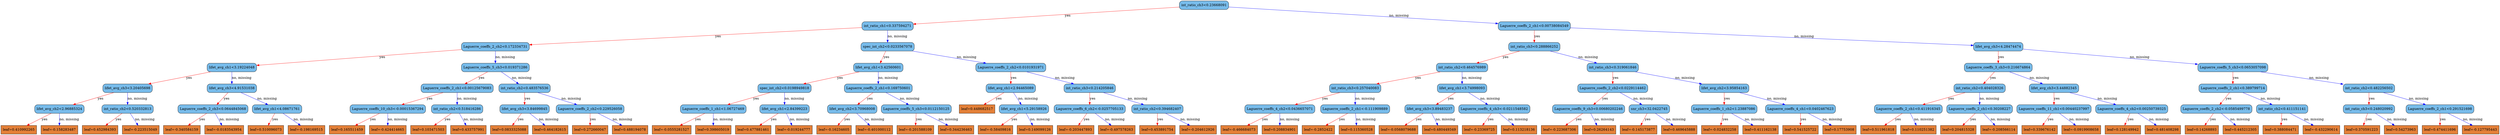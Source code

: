 digraph {
	graph [bb="0,0,8363,567",
		rankdir=TB
	];
	node [label="\N"];
	0	[fillcolor="#78bceb",
		height=0.5,
		label="int_ratio_ch3<0.23668091",
		pos="3748.9,549",
		shape=box,
		style="filled, rounded",
		width=2.2326];
	1	[fillcolor="#78bceb",
		height=0.5,
		label="int_ratio_ch1<0.337594271",
		pos="2949.9,460.5",
		shape=box,
		style="filled, rounded",
		width=2.3264];
	0 -> 1	[color="#FF0000",
		label=yes,
		lp="3430.9,504.75",
		pos="e,3033.9,470.6 3668.2,539.27 3519.7,523.19 3203.8,488.99 3045,471.8"];
	2	[fillcolor="#78bceb",
		height=0.5,
		label="Laguerre_coeffs_2_ch1<0.00738084549",
		pos="5103.9,460.5",
		shape=box,
		style="filled, rounded",
		width=3.2951];
	0 -> 2	[color="#0000FF",
		label="no, missing",
		lp="4579.8,504.75",
		pos="e,4984.9,469.09 3829.6,542.85 4055.6,528.42 4696.5,487.5 4973.6,469.82"];
	3	[fillcolor="#78bceb",
		height=0.5,
		label="Laguerre_coeffs_2_ch2<0.172334731",
		pos="1656.9,372",
		shape=box,
		style="filled, rounded",
		width=3.1076];
	1 -> 3	[color="#FF0000",
		label=yes,
		lp="2428.9,416.25",
		pos="e,1769.2,380.51 2866,453.89 2644.4,439.06 2042,398.76 1780.6,381.28"];
	4	[fillcolor="#78bceb",
		height=0.5,
		label="spec_int_ch2<0.0233567078",
		pos="2949.9,372",
		shape=box,
		style="filled, rounded",
		width=2.4097];
	1 -> 4	[color="#0000FF",
		label="no, missing",
		lp="2981.8,416.25",
		pos="e,2949.9,390.35 2949.9,442.41 2949.9,430.76 2949.9,415.05 2949.9,401.52"];
	5	[fillcolor="#78bceb",
		height=0.5,
		label="int_ratio_ch3<0.288866252",
		pos="5103.9,372",
		shape=box,
		style="filled, rounded",
		width=2.3264];
	2 -> 5	[color="#FF0000",
		label=yes,
		lp="5112.9,416.25",
		pos="e,5103.9,390.35 5103.9,442.41 5103.9,430.76 5103.9,415.05 5103.9,401.52"];
	6	[fillcolor="#78bceb",
		height=0.5,
		label="lifet_avg_ch3<4.28474474",
		pos="6751.9,372",
		shape=box,
		style="filled, rounded",
		width=2.2639];
	2 -> 6	[color="#0000FF",
		label="no, missing",
		lp="6107.8,416.25",
		pos="e,6670.3,377.28 5222.7,453.26 5535.7,436.84 6377.6,392.65 6658.9,377.88"];
	7	[fillcolor="#78bceb",
		height=0.5,
		label="lifet_avg_ch1<3.19224048",
		pos="771.88,283.5",
		shape=box,
		style="filled, rounded",
		width=2.2639];
	3 -> 7	[color="#FF0000",
		label=yes,
		lp="1302.9,327.75",
		pos="e,853.86,292.51 1544.8,360.04 1368.3,342.79 1028.7,309.61 864.87,293.59"];
	8	[fillcolor="#78bceb",
		height=0.5,
		label="Laguerre_coeffs_5_ch3<0.019371286",
		pos="1656.9,283.5",
		shape=box,
		style="filled, rounded",
		width=3.1076];
	3 -> 8	[color="#0000FF",
		label="no, missing",
		lp="1688.8,327.75",
		pos="e,1656.9,301.85 1656.9,353.91 1656.9,342.26 1656.9,326.55 1656.9,313.02"];
	9	[fillcolor="#78bceb",
		height=0.5,
		label="lifet_avg_ch1<3.42560601",
		pos="2889.9,283.5",
		shape=box,
		style="filled, rounded",
		width=2.2639];
	4 -> 9	[color="#FF0000",
		label=yes,
		lp="2934.9,327.75",
		pos="e,2901.9,301.85 2938,353.91 2929.5,341.67 2917.9,324.95 2908.2,310.99"];
	10	[fillcolor="#78bceb",
		height=0.5,
		label="Laguerre_coeffs_2_ch2<0.0101931971",
		pos="3361.9,283.5",
		shape=box,
		style="filled, rounded",
		width=3.2014];
	4 -> 10	[color="#0000FF",
		label="no, missing",
		lp="3224.8,327.75",
		pos="e,3278.8,301.95 3032.8,353.6 3100.7,339.34 3196.8,319.16 3267.6,304.29"];
	15	[fillcolor="#78bceb",
		height=0.5,
		label="lifet_avg_ch3<3.20405698",
		pos="421.88,195",
		shape=box,
		style="filled, rounded",
		width=2.2639];
	7 -> 15	[color="#FF0000",
		label=yes,
		lp="637.88,239.25",
		pos="e,492.47,213.45 701.47,265.1 644.25,250.96 563.46,230.99 503.43,216.15"];
	16	[fillcolor="#78bceb",
		height=0.5,
		label="lifet_avg_ch3<4.91531038",
		pos="771.88,195",
		shape=box,
		style="filled, rounded",
		width=2.2639];
	7 -> 16	[color="#0000FF",
		label="no, missing",
		lp="803.75,239.25",
		pos="e,771.88,213.35 771.88,265.41 771.88,253.76 771.88,238.05 771.88,224.52"];
	17	[fillcolor="#78bceb",
		height=0.5,
		label="Laguerre_coeffs_2_ch1<0.00125679083",
		pos="1528.9,195",
		shape=box,
		style="filled, rounded",
		width=3.2951];
	8 -> 17	[color="#FF0000",
		label=yes,
		lp="1613.9,239.25",
		pos="e,1554.4,213.27 1631.3,265.2 1611.9,252.12 1585.1,234.01 1563.8,219.6"];
	18	[fillcolor="#78bceb",
		height=0.5,
		label="int_ratio_ch2<0.483576536",
		pos="1754.9,195",
		shape=box,
		style="filled, rounded",
		width=2.3264];
	8 -> 18	[color="#0000FF",
		label="no, missing",
		lp="1746.8,239.25",
		pos="e,1735.2,213.35 1676.2,265.41 1690.6,252.7 1710.5,235.16 1726.7,220.89"];
	31	[fillcolor="#78bceb",
		height=0.5,
		label="lifet_avg_ch2<2.96885324",
		pos="193.88,106.5",
		shape=box,
		style="filled, rounded",
		width=2.2639];
	15 -> 31	[color="#FF0000",
		label=yes,
		lp="337.88,150.75",
		pos="e,239.67,124.87 376.01,176.6 339.76,162.85 288.98,143.58 250.25,128.89"];
	32	[fillcolor="#78bceb",
		height=0.5,
		label="int_ratio_ch2<0.520332813",
		pos="421.88,106.5",
		shape=box,
		style="filled, rounded",
		width=2.3264];
	15 -> 32	[color="#0000FF",
		label="no, missing",
		lp="453.75,150.75",
		pos="e,421.88,124.85 421.88,176.91 421.88,165.26 421.88,149.55 421.88,136.02"];
	33	[fillcolor="#78bceb",
		height=0.5,
		label="Laguerre_coeffs_2_ch3<0.0644845068",
		pos="707.88,106.5",
		shape=box,
		style="filled, rounded",
		width=3.2014];
	16 -> 33	[color="#FF0000",
		label=yes,
		lp="754.88,150.75",
		pos="e,720.71,124.85 759.23,176.91 750.17,164.67 737.8,147.95 727.47,133.99"];
	34	[fillcolor="#78bceb",
		height=0.5,
		label="lifet_avg_ch1<4.08671761",
		pos="922.88,106.5",
		shape=box,
		style="filled, rounded",
		width=2.2639];
	16 -> 34	[color="#0000FF",
		label="no, missing",
		lp="893.75,150.75",
		pos="e,892.47,124.91 802.07,176.7 825.24,163.43 857.45,144.98 882.79,130.46"];
	63	[fillcolor="#e48038",
		height=0.5,
		label="leaf=0.410992265",
		pos="57.875,18",
		shape=box,
		style=filled,
		width=1.6076];
	31 -> 63	[color="#FF0000",
		label=yes,
		lp="147.88,62.25",
		pos="e,85.023,36.267 166.68,88.203 146.02,75.062 117.38,56.846 94.67,42.403"];
	64	[fillcolor="#e48038",
		height=0.5,
		label="leaf=-0.158283487",
		pos="193.88,18",
		shape=box,
		style=filled,
		width=1.6701];
	31 -> 64	[color="#0000FF",
		label="no, missing",
		lp="225.75,62.25",
		pos="e,193.88,36.35 193.88,88.41 193.88,76.758 193.88,61.047 193.88,47.519"];
	65	[fillcolor="#e48038",
		height=0.5,
		label="leaf=0.452984393",
		pos="329.88,18",
		shape=box,
		style=filled,
		width=1.6076];
	32 -> 65	[color="#FF0000",
		label=yes,
		lp="393.88,62.25",
		pos="e,348.33,36.35 403.7,88.41 390.18,75.698 371.52,58.157 356.35,43.889"];
	66	[fillcolor="#e48038",
		height=0.5,
		label="leaf=-0.223515049",
		pos="465.88,18",
		shape=box,
		style=filled,
		width=1.6701];
	32 -> 66	[color="#0000FF",
		label="no, missing",
		lp="479.75,62.25",
		pos="e,457.05,36.35 430.57,88.41 436.68,76.405 444.97,60.091 451.99,46.295"];
	67	[fillcolor="#e48038",
		height=0.5,
		label="leaf=-0.340584159",
		pos="603.88,18",
		shape=box,
		style=filled,
		width=1.6701];
	33 -> 67	[color="#FF0000",
		label=yes,
		lp="674.88,62.25",
		pos="e,624.74,36.35 687.33,88.41 671.9,75.581 650.56,57.831 633.32,43.493"];
	68	[fillcolor="#e48038",
		height=0.5,
		label="leaf=-0.0183543954",
		pos="745.88,18",
		shape=box,
		style=filled,
		width=1.7639];
	33 -> 68	[color="#0000FF",
		label="no, missing",
		lp="762.75,62.25",
		pos="e,738.25,36.35 715.38,88.41 720.61,76.522 727.68,60.41 733.71,46.702"];
	69	[fillcolor="#e48038",
		height=0.5,
		label="leaf=0.510096073",
		pos="884.88,18",
		shape=box,
		style=filled,
		width=1.6076];
	34 -> 69	[color="#FF0000",
		label=yes,
		lp="916.88,62.25",
		pos="e,892.5,36.35 915.37,88.41 910.14,76.522 903.07,60.41 897.04,46.702"];
	70	[fillcolor="#e48038",
		height=0.5,
		label="leaf=-0.198169515",
		pos="1020.9,18",
		shape=box,
		style=filled,
		width=1.6701];
	34 -> 70	[color="#0000FF",
		label="no, missing",
		lp="1012.8,62.25",
		pos="e,1001.2,36.35 942.24,88.41 956.64,75.698 976.51,58.157 992.68,43.889"];
	35	[fillcolor="#78bceb",
		height=0.5,
		label="Laguerre_coeffs_10_ch3<-0.00015367294",
		pos="1292.9,106.5",
		shape=box,
		style="filled, rounded",
		width=3.4514];
	17 -> 35	[color="#FF0000",
		label=yes,
		lp="1441.9,150.75",
		pos="e,1340.3,124.87 1481.4,176.6 1443.8,162.82 1391.1,143.5 1351,128.79"];
	36	[fillcolor="#78bceb",
		height=0.5,
		label="int_ratio_ch2<0.518416286",
		pos="1528.9,106.5",
		shape=box,
		style="filled, rounded",
		width=2.3264];
	17 -> 36	[color="#0000FF",
		label="no, missing",
		lp="1560.8,150.75",
		pos="e,1528.9,124.85 1528.9,176.91 1528.9,165.26 1528.9,149.55 1528.9,136.02"];
	37	[fillcolor="#78bceb",
		height=0.5,
		label="lifet_avg_ch3<3.84699845",
		pos="1754.9,106.5",
		shape=box,
		style="filled, rounded",
		width=2.2639];
	18 -> 37	[color="#FF0000",
		label=yes,
		lp="1763.9,150.75",
		pos="e,1754.9,124.85 1754.9,176.91 1754.9,165.26 1754.9,149.55 1754.9,136.02"];
	38	[fillcolor="#78bceb",
		height=0.5,
		label="Laguerre_coeffs_2_ch2<0.229526058",
		pos="1970.9,106.5",
		shape=box,
		style="filled, rounded",
		width=3.1076];
	18 -> 38	[color="#0000FF",
		label="no, missing",
		lp="1914.8,150.75",
		pos="e,1927.5,124.87 1798.3,176.6 1832.5,162.9 1880.4,143.75 1917,129.08"];
	71	[fillcolor="#e48038",
		height=0.5,
		label="leaf=0.165511459",
		pos="1156.9,18",
		shape=box,
		style=filled,
		width=1.6076];
	35 -> 71	[color="#FF0000",
		label=yes,
		lp="1246.9,62.25",
		pos="e,1184,36.267 1265.7,88.203 1245,75.062 1216.4,56.846 1193.7,42.403"];
	72	[fillcolor="#e48038",
		height=0.5,
		label="leaf=-0.424414665",
		pos="1292.9,18",
		shape=box,
		style=filled,
		width=1.6701];
	35 -> 72	[color="#0000FF",
		label="no, missing",
		lp="1324.8,62.25",
		pos="e,1292.9,36.35 1292.9,88.41 1292.9,76.758 1292.9,61.047 1292.9,47.519"];
	73	[fillcolor="#e48038",
		height=0.5,
		label="leaf=0.103471503",
		pos="1428.9,18",
		shape=box,
		style=filled,
		width=1.6076];
	36 -> 73	[color="#FF0000",
		label=yes,
		lp="1496.9,62.25",
		pos="e,1448.9,36.35 1509.1,88.41 1494.3,75.581 1473.8,57.831 1457.2,43.493"];
	74	[fillcolor="#e48038",
		height=0.5,
		label="leaf=0.433757991",
		pos="1562.9,18",
		shape=box,
		style=filled,
		width=1.6076];
	36 -> 74	[color="#0000FF",
		label="no, missing",
		lp="1581.8,62.25",
		pos="e,1556.1,36.35 1535.6,88.41 1540.3,76.522 1546.6,60.41 1552,46.702"];
	75	[fillcolor="#e48038",
		height=0.5,
		label="leaf=0.0833325088",
		pos="1699.9,18",
		shape=box,
		style=filled,
		width=1.7014];
	37 -> 75	[color="#FF0000",
		label=yes,
		lp="1741.9,62.25",
		pos="e,1710.9,36.35 1744,88.41 1736.3,76.287 1725.8,59.77 1717,45.89"];
	76	[fillcolor="#e48038",
		height=0.5,
		label="leaf=0.464182615",
		pos="1836.9,18",
		shape=box,
		style=filled,
		width=1.6076];
	37 -> 76	[color="#0000FF",
		label="no, missing",
		lp="1835.8,62.25",
		pos="e,1820.4,36.35 1771.1,88.41 1782.9,75.934 1799.1,58.805 1812.5,44.685"];
	77	[fillcolor="#e48038",
		height=0.5,
		label="leaf=0.272660047",
		pos="1970.9,18",
		shape=box,
		style=filled,
		width=1.6076];
	38 -> 77	[color="#FF0000",
		label=yes,
		lp="1979.9,62.25",
		pos="e,1970.9,36.35 1970.9,88.41 1970.9,76.758 1970.9,61.047 1970.9,47.519"];
	78	[fillcolor="#e48038",
		height=0.5,
		label="leaf=0.488194078",
		pos="2104.9,18",
		shape=box,
		style=filled,
		width=1.6076];
	38 -> 78	[color="#0000FF",
		label="no, missing",
		lp="2082.8,62.25",
		pos="e,2078.1,36.267 1997.7,88.203 2018,75.062 2046.2,56.846 2068.6,42.403"];
	19	[fillcolor="#78bceb",
		height=0.5,
		label="spec_int_ch2<0.0198949818",
		pos="2621.9,195",
		shape=box,
		style="filled, rounded",
		width=2.4097];
	9 -> 19	[color="#FF0000",
		label=yes,
		lp="2789.9,239.25",
		pos="e,2675.7,213.37 2836,265.1 2792.8,251.17 2732.1,231.59 2686.4,216.82"];
	20	[fillcolor="#78bceb",
		height=0.5,
		label="Laguerre_coeffs_2_ch1<0.169750601",
		pos="2889.9,195",
		shape=box,
		style="filled, rounded",
		width=3.1076];
	9 -> 20	[color="#0000FF",
		label="no, missing",
		lp="2921.8,239.25",
		pos="e,2889.9,213.35 2889.9,265.41 2889.9,253.76 2889.9,238.05 2889.9,224.52"];
	21	[fillcolor="#78bceb",
		height=0.5,
		label="lifet_avg_ch1<2.94465089",
		pos="3361.9,195",
		shape=box,
		style="filled, rounded",
		width=2.2639];
	10 -> 21	[color="#FF0000",
		label=yes,
		lp="3370.9,239.25",
		pos="e,3361.9,213.35 3361.9,265.41 3361.9,253.76 3361.9,238.05 3361.9,224.52"];
	22	[fillcolor="#78bceb",
		height=0.5,
		label="int_ratio_ch3<0.214205846",
		pos="3650.9,195",
		shape=box,
		style="filled, rounded",
		width=2.3264];
	10 -> 22	[color="#0000FF",
		label="no, missing",
		lp="3564.8,239.25",
		pos="e,3592.8,213.37 3420,265.1 3466.7,251.11 3532.5,231.42 3581.9,216.64"];
	39	[fillcolor="#78bceb",
		height=0.5,
		label="Laguerre_coeffs_1_ch1<1.06727469",
		pos="2382.9,106.5",
		shape=box,
		style="filled, rounded",
		width=3.0139];
	19 -> 39	[color="#FF0000",
		label=yes,
		lp="2532.9,150.75",
		pos="e,2430.9,124.87 2573.8,176.6 2535.6,162.79 2482.1,143.42 2441.4,128.7"];
	40	[fillcolor="#78bceb",
		height=0.5,
		label="lifet_avg_ch1<2.84399223",
		pos="2621.9,106.5",
		shape=box,
		style="filled, rounded",
		width=2.2639];
	19 -> 40	[color="#0000FF",
		label="no, missing",
		lp="2653.8,150.75",
		pos="e,2621.9,124.85 2621.9,176.91 2621.9,165.26 2621.9,149.55 2621.9,136.02"];
	41	[fillcolor="#78bceb",
		height=0.5,
		label="lifet_avg_ch2<3.70968008",
		pos="2849.9,106.5",
		shape=box,
		style="filled, rounded",
		width=2.2639];
	20 -> 41	[color="#FF0000",
		label=yes,
		lp="2882.9,150.75",
		pos="e,2857.9,124.85 2882,176.91 2876.5,165.02 2869,148.91 2862.7,135.2"];
	42	[fillcolor="#78bceb",
		height=0.5,
		label="Laguerre_coeffs_5_ch3<0.0112150125",
		pos="3064.9,106.5",
		shape=box,
		style="filled, rounded",
		width=3.2014];
	20 -> 42	[color="#0000FF",
		label="no, missing",
		lp="3025.8,150.75",
		pos="e,3029.6,124.91 2924.9,176.7 2952.1,163.25 2990,144.49 3019.6,129.89"];
	79	[fillcolor="#e48038",
		height=0.5,
		label="leaf=-0.0555281527",
		pos="2243.9,18",
		shape=box,
		style=filled,
		width=1.7639];
	39 -> 79	[color="#FF0000",
		label=yes,
		lp="2334.9,62.25",
		pos="e,2271.6,36.267 2355.1,88.203 2333.9,75.003 2304.4,56.683 2281.2,42.209"];
	80	[fillcolor="#e48038",
		height=0.5,
		label="leaf=0.398605019",
		pos="2382.9,18",
		shape=box,
		style=filled,
		width=1.6076];
	39 -> 80	[color="#0000FF",
		label="no, missing",
		lp="2414.8,62.25",
		pos="e,2382.9,36.35 2382.9,88.41 2382.9,76.758 2382.9,61.047 2382.9,47.519"];
	81	[fillcolor="#e48038",
		height=0.5,
		label="leaf=0.477881461",
		pos="2516.9,18",
		shape=box,
		style=filled,
		width=1.6076];
	40 -> 81	[color="#FF0000",
		label=yes,
		lp="2587.9,62.25",
		pos="e,2537.8,36.267 2600.9,88.203 2585.3,75.356 2563.8,57.661 2546.5,43.38"];
	82	[fillcolor="#e48038",
		height=0.5,
		label="leaf=-0.019244777",
		pos="2652.9,18",
		shape=box,
		style=filled,
		width=1.6701];
	40 -> 82	[color="#0000FF",
		label="no, missing",
		lp="2672.8,62.25",
		pos="e,2646.7,36.35 2628,88.41 2632.2,76.64 2637.9,60.729 2642.8,47.11"];
	83	[fillcolor="#e48038",
		height=0.5,
		label="leaf=-0.16234605",
		pos="2787.9,18",
		shape=box,
		style=filled,
		width=1.5764];
	41 -> 83	[color="#FF0000",
		label=yes,
		lp="2833.9,62.25",
		pos="e,2800.3,36.35 2837.6,88.41 2828.9,76.169 2816.9,59.449 2806.9,45.487"];
	84	[fillcolor="#e48038",
		height=0.5,
		label="leaf=-0.401000112",
		pos="2922.9,18",
		shape=box,
		style=filled,
		width=1.6701];
	41 -> 84	[color="#0000FF",
		label="no, missing",
		lp="2925.8,62.25",
		pos="e,2908.2,36.35 2864.3,88.41 2874.7,76.051 2889,59.127 2900.9,45.085"];
	85	[fillcolor="#e48038",
		height=0.5,
		label="leaf=-0.201588109",
		pos="3060.9,18",
		shape=box,
		style=filled,
		width=1.6701];
	42 -> 85	[color="#FF0000",
		label=yes,
		lp="3072.9,62.25",
		pos="e,3061.7,36.35 3064.1,88.41 3063.5,76.758 3062.8,61.047 3062.2,47.519"];
	86	[fillcolor="#e48038",
		height=0.5,
		label="leaf=0.344236463",
		pos="3196.9,18",
		shape=box,
		style=filled,
		width=1.6076];
	42 -> 86	[color="#0000FF",
		label="no, missing",
		lp="3174.8,62.25",
		pos="e,3170.5,36.267 3091.3,88.203 3111.3,75.062 3139.1,56.846 3161.2,42.403"];
	43	[fillcolor="#e48038",
		height=0.5,
		label="leaf=0.448682517",
		pos="3269.9,106.5",
		shape=box,
		style=filled,
		width=1.6076];
	21 -> 43	[color="#FF0000",
		label=yes,
		lp="3333.9,150.75",
		pos="e,3288.3,124.85 3343.7,176.91 3330.2,164.2 3311.5,146.66 3296.3,132.39"];
	44	[fillcolor="#78bceb",
		height=0.5,
		label="lifet_avg_ch1<5.29158926",
		pos="3426.9,106.5",
		shape=box,
		style="filled, rounded",
		width=2.2639];
	21 -> 44	[color="#0000FF",
		label="no, missing",
		lp="3432.8,150.75",
		pos="e,3413.8,124.85 3374.7,176.91 3383.9,164.67 3396.5,147.95 3407,133.99"];
	45	[fillcolor="#78bceb",
		height=0.5,
		label="Laguerre_coeffs_6_ch2<-0.0257705133",
		pos="3650.9,106.5",
		shape=box,
		style="filled, rounded",
		width=3.2639];
	22 -> 45	[color="#FF0000",
		label=yes,
		lp="3659.9,150.75",
		pos="e,3650.9,124.85 3650.9,176.91 3650.9,165.26 3650.9,149.55 3650.9,136.02"];
	46	[fillcolor="#78bceb",
		height=0.5,
		label="int_ratio_ch2<0.394682407",
		pos="3872.9,106.5",
		shape=box,
		style="filled, rounded",
		width=2.3264];
	22 -> 46	[color="#0000FF",
		label="no, missing",
		lp="3813.8,150.75",
		pos="e,3828.3,124.87 3695.5,176.6 3730.8,162.85 3780.3,143.58 3818,128.89"];
	87	[fillcolor="#e48038",
		height=0.5,
		label="leaf=-0.58409816",
		pos="3329.9,18",
		shape=box,
		style=filled,
		width=1.5764];
	44 -> 87	[color="#FF0000",
		label=yes,
		lp="3396.9,62.25",
		pos="e,3349.3,36.35 3407.7,88.41 3393.5,75.698 3373.8,58.157 3357.8,43.889"];
	88	[fillcolor="#e48038",
		height=0.5,
		label="leaf=0.149099126",
		pos="3462.9,18",
		shape=box,
		style=filled,
		width=1.6076];
	44 -> 88	[color="#0000FF",
		label="no, missing",
		lp="3480.8,62.25",
		pos="e,3455.7,36.35 3434,88.41 3438.9,76.522 3445.6,60.41 3451.3,46.702"];
	89	[fillcolor="#e48038",
		height=0.5,
		label="leaf=-0.203447893",
		pos="3598.9,18",
		shape=box,
		style=filled,
		width=1.6701];
	45 -> 89	[color="#FF0000",
		label=yes,
		lp="3638.9,62.25",
		pos="e,3609.3,36.35 3640.6,88.41 3633.3,76.287 3623.4,59.77 3615,45.89"];
	90	[fillcolor="#e48038",
		height=0.5,
		label="leaf=-0.497578263",
		pos="3736.9,18",
		shape=box,
		style=filled,
		width=1.6701];
	45 -> 90	[color="#0000FF",
		label="no, missing",
		lp="3733.8,62.25",
		pos="e,3719.6,36.35 3667.9,88.41 3680.4,75.816 3697.6,58.481 3711.7,44.286"];
	91	[fillcolor="#e48038",
		height=0.5,
		label="leaf=0.453891754",
		pos="3872.9,18",
		shape=box,
		style=filled,
		width=1.6076];
	46 -> 91	[color="#FF0000",
		label=yes,
		lp="3881.9,62.25",
		pos="e,3872.9,36.35 3872.9,88.41 3872.9,76.758 3872.9,61.047 3872.9,47.519"];
	92	[fillcolor="#e48038",
		height=0.5,
		label="leaf=-0.204612926",
		pos="4008.9,18",
		shape=box,
		style=filled,
		width=1.6701];
	46 -> 92	[color="#0000FF",
		label="no, missing",
		lp="3985.8,62.25",
		pos="e,3981.7,36.267 3900.1,88.203 3920.7,75.062 3949.4,56.846 3972.1,42.403"];
	11	[fillcolor="#78bceb",
		height=0.5,
		label="int_ratio_ch2<0.464576989",
		pos="4893.9,283.5",
		shape=box,
		style="filled, rounded",
		width=2.3264];
	5 -> 11	[color="#FF0000",
		label=yes,
		lp="5026.9,327.75",
		pos="e,4936.1,301.87 5061.6,353.6 5028.4,339.9 4981.9,320.75 4946.3,306.08"];
	12	[fillcolor="#78bceb",
		height=0.5,
		label="int_ratio_ch3<0.319061846",
		pos="5420.9,283.5",
		shape=box,
		style="filled, rounded",
		width=2.3264];
	5 -> 12	[color="#0000FF",
		label="no, missing",
		lp="5322.8,327.75",
		pos="e,5356.9,301.95 5167.6,353.6 5219.1,339.55 5291.7,319.74 5346,304.93"];
	13	[fillcolor="#78bceb",
		height=0.5,
		label="Laguerre_coeffs_3_ch3<0.216674864",
		pos="6751.9,283.5",
		shape=box,
		style="filled, rounded",
		width=3.1076];
	6 -> 13	[color="#FF0000",
		label=yes,
		lp="6760.9,327.75",
		pos="e,6751.9,301.85 6751.9,353.91 6751.9,342.26 6751.9,326.55 6751.9,313.02"];
	14	[fillcolor="#78bceb",
		height=0.5,
		label="Laguerre_coeffs_5_ch3<0.0653057098",
		pos="7529.9,283.5",
		shape=box,
		style="filled, rounded",
		width=3.2014];
	6 -> 14	[color="#0000FF",
		label="no, missing",
		lp="7242.8,327.75",
		pos="e,7414.4,297.34 6833.7,361.91 6969.4,346.82 7242.1,316.49 7403,298.61"];
	23	[fillcolor="#78bceb",
		height=0.5,
		label="int_ratio_ch3<0.257040083",
		pos="4535.9,195",
		shape=box,
		style="filled, rounded",
		width=2.3264];
	11 -> 23	[color="#FF0000",
		label=yes,
		lp="4756.9,239.25",
		pos="e,4608.1,213.45 4821.9,265.1 4763.2,250.93 4680.3,230.91 4618.9,216.06"];
	24	[fillcolor="#78bceb",
		height=0.5,
		label="lifet_avg_ch1<3.74998093",
		pos="4893.9,195",
		shape=box,
		style="filled, rounded",
		width=2.2639];
	11 -> 24	[color="#0000FF",
		label="no, missing",
		lp="4925.8,239.25",
		pos="e,4893.9,213.35 4893.9,265.41 4893.9,253.76 4893.9,238.05 4893.9,224.52"];
	25	[fillcolor="#78bceb",
		height=0.5,
		label="Laguerre_coeffs_2_ch2<0.0229114462",
		pos="5420.9,195",
		shape=box,
		style="filled, rounded",
		width=3.2014];
	12 -> 25	[color="#FF0000",
		label=yes,
		lp="5429.9,239.25",
		pos="e,5420.9,213.35 5420.9,265.41 5420.9,253.76 5420.9,238.05 5420.9,224.52"];
	26	[fillcolor="#78bceb",
		height=0.5,
		label="lifet_avg_ch2<3.95854163",
		pos="5772.9,195",
		shape=box,
		style="filled, rounded",
		width=2.2639];
	12 -> 26	[color="#0000FF",
		label="no, missing",
		lp="5660.8,239.25",
		pos="e,5701.9,213.45 5491.7,265.1 5549.2,250.96 5630.5,230.99 5690.9,216.15"];
	47	[fillcolor="#78bceb",
		height=0.5,
		label="Laguerre_coeffs_4_ch2<0.0436657071",
		pos="4282.9,106.5",
		shape=box,
		style="filled, rounded",
		width=3.2014];
	23 -> 47	[color="#FF0000",
		label=yes,
		lp="4441.9,150.75",
		pos="e,4333.7,124.87 4485,176.6 4444.4,162.73 4387.4,143.25 4344.3,128.51"];
	48	[fillcolor="#78bceb",
		height=0.5,
		label="Laguerre_coeffs_2_ch1<-0.111909889",
		pos="4535.9,106.5",
		shape=box,
		style="filled, rounded",
		width=3.1701];
	23 -> 48	[color="#0000FF",
		label="no, missing",
		lp="4567.8,150.75",
		pos="e,4535.9,124.85 4535.9,176.91 4535.9,165.26 4535.9,149.55 4535.9,136.02"];
	49	[fillcolor="#78bceb",
		height=0.5,
		label="lifet_avg_ch3<3.89483237",
		pos="4784.9,106.5",
		shape=box,
		style="filled, rounded",
		width=2.2639];
	24 -> 49	[color="#FF0000",
		label=yes,
		lp="4858.9,150.75",
		pos="e,4806.6,124.77 4872.1,176.7 4855.9,163.86 4833.6,146.16 4815.6,131.88"];
	50	[fillcolor="#78bceb",
		height=0.5,
		label="Laguerre_coeffs_4_ch3<-0.0211548582",
		pos="5001.9,106.5",
		shape=box,
		style="filled, rounded",
		width=3.2639];
	24 -> 50	[color="#0000FF",
		label="no, missing",
		lp="4989.8,150.75",
		pos="e,4980.3,124.77 4915.5,176.7 4931.5,163.86 4953.6,146.16 4971.4,131.88"];
	93	[fillcolor="#e48038",
		height=0.5,
		label="leaf=-0.466684073",
		pos="4146.9,18",
		shape=box,
		style=filled,
		width=1.6701];
	47 -> 93	[color="#FF0000",
		label=yes,
		lp="4236.9,62.25",
		pos="e,4174,36.267 4255.7,88.203 4235,75.062 4206.4,56.846 4183.7,42.403"];
	94	[fillcolor="#e48038",
		height=0.5,
		label="leaf=0.208834901",
		pos="4282.9,18",
		shape=box,
		style=filled,
		width=1.6076];
	47 -> 94	[color="#0000FF",
		label="no, missing",
		lp="4314.8,62.25",
		pos="e,4282.9,36.35 4282.9,88.41 4282.9,76.758 4282.9,61.047 4282.9,47.519"];
	95	[fillcolor="#e48038",
		height=0.5,
		label="leaf=-0.2852422",
		pos="4411.9,18",
		shape=box,
		style=filled,
		width=1.4826];
	48 -> 95	[color="#FF0000",
		label=yes,
		lp="4494.9,62.25",
		pos="e,4436.6,36.267 4511.1,88.203 4492.4,75.179 4466.6,57.173 4446,42.792"];
	96	[fillcolor="#e48038",
		height=0.5,
		label="leaf=0.115360528",
		pos="4540.9,18",
		shape=box,
		style=filled,
		width=1.6076];
	48 -> 96	[color="#0000FF",
		label="no, missing",
		lp="4570.8,62.25",
		pos="e,4539.9,36.35 4536.9,88.41 4537.5,76.758 4538.4,61.047 4539.2,47.519"];
	97	[fillcolor="#e48038",
		height=0.5,
		label="leaf=-0.0568079688",
		pos="4679.9,18",
		shape=box,
		style=filled,
		width=1.7639];
	49 -> 97	[color="#FF0000",
		label=yes,
		lp="4750.9,62.25",
		pos="e,4700.8,36.267 4763.9,88.203 4748.3,75.356 4726.8,57.661 4709.5,43.38"];
	98	[fillcolor="#e48038",
		height=0.5,
		label="leaf=0.480449349",
		pos="4818.9,18",
		shape=box,
		style=filled,
		width=1.6076];
	49 -> 98	[color="#0000FF",
		label="no, missing",
		lp="4837.8,62.25",
		pos="e,4812.1,36.35 4791.6,88.41 4796.3,76.522 4802.6,60.41 4808,46.702"];
	99	[fillcolor="#e48038",
		height=0.5,
		label="leaf=-0.23369725",
		pos="4951.9,18",
		shape=box,
		style=filled,
		width=1.5764];
	50 -> 99	[color="#FF0000",
		label=yes,
		lp="4990.9,62.25",
		pos="e,4961.9,36.35 4992,88.41 4985.1,76.405 4975.6,60.091 4967.7,46.295"];
	100	[fillcolor="#e48038",
		height=0.5,
		label="leaf=0.113218136",
		pos="5084.9,18",
		shape=box,
		style=filled,
		width=1.6076];
	50 -> 100	[color="#0000FF",
		label="no, missing",
		lp="5082.8,62.25",
		pos="e,5068.2,36.35 5018.3,88.41 5030.4,75.816 5047,58.481 5060.6,44.286"];
	51	[fillcolor="#78bceb",
		height=0.5,
		label="Laguerre_coeffs_9_ch3<0.00680202246",
		pos="5319.9,106.5",
		shape=box,
		style="filled, rounded",
		width=3.2951];
	25 -> 51	[color="#FF0000",
		label=yes,
		lp="5388.9,150.75",
		pos="e,5340.1,124.85 5400.9,176.91 5385.9,164.08 5365.2,146.33 5348.5,131.99"];
	52	[fillcolor="#78bceb",
		height=0.5,
		label="snr_ch3<32.0422745",
		pos="5521.9,106.5",
		shape=box,
		style="filled, rounded",
		width=1.8264];
	25 -> 52	[color="#0000FF",
		label="no, missing",
		lp="5512.8,150.75",
		pos="e,5501.6,124.85 5440.8,176.91 5455.8,164.08 5476.5,146.33 5493.3,131.99"];
	53	[fillcolor="#78bceb",
		height=0.5,
		label="Laguerre_coeffs_1_ch2<1.23887086",
		pos="5772.9,106.5",
		shape=box,
		style="filled, rounded",
		width=3.0139];
	26 -> 53	[color="#FF0000",
		label=yes,
		lp="5781.9,150.75",
		pos="e,5772.9,124.85 5772.9,176.91 5772.9,165.26 5772.9,149.55 5772.9,136.02"];
	54	[fillcolor="#78bceb",
		height=0.5,
		label="Laguerre_coeffs_4_ch1<0.0402467623",
		pos="6028.9,106.5",
		shape=box,
		style="filled, rounded",
		width=3.2014];
	26 -> 54	[color="#0000FF",
		label="no, missing",
		lp="5955.8,150.75",
		pos="e,5977.5,124.87 5824.4,176.6 5865.4,162.73 5923.1,143.25 5966.7,128.51"];
	101	[fillcolor="#e48038",
		height=0.5,
		label="leaf=-0.223687306",
		pos="5220.9,18",
		shape=box,
		style=filled,
		width=1.6701];
	51 -> 101	[color="#FF0000",
		label=yes,
		lp="5288.9,62.25",
		pos="e,5240.7,36.35 5300.3,88.41 5285.8,75.698 5265.7,58.157 5249.4,43.889"];
	102	[fillcolor="#e48038",
		height=0.5,
		label="leaf=0.26264143",
		pos="5353.9,18",
		shape=box,
		style=filled,
		width=1.5139];
	51 -> 102	[color="#0000FF",
		label="no, missing",
		lp="5372.8,62.25",
		pos="e,5347.1,36.35 5326.6,88.41 5331.3,76.522 5337.6,60.41 5343,46.702"];
	103	[fillcolor="#e48038",
		height=0.5,
		label="leaf=-0.145173877",
		pos="5486.9,18",
		shape=box,
		style=filled,
		width=1.6701];
	52 -> 103	[color="#FF0000",
		label=yes,
		lp="5516.9,62.25",
		pos="e,5493.9,36.35 5515,88.41 5510.1,76.522 5503.6,60.41 5498.1,46.702"];
	104	[fillcolor="#e48038",
		height=0.5,
		label="leaf=0.469645888",
		pos="5622.9,18",
		shape=box,
		style=filled,
		width=1.6076];
	52 -> 104	[color="#0000FF",
		label="no, missing",
		lp="5613.8,62.25",
		pos="e,5602.6,36.35 5541.8,88.41 5556.8,75.581 5577.5,57.831 5594.3,43.493"];
	105	[fillcolor="#e48038",
		height=0.5,
		label="leaf=-0.024832258",
		pos="5758.9,18",
		shape=box,
		style=filled,
		width=1.6701];
	53 -> 105	[color="#FF0000",
		label=yes,
		lp="5776.9,62.25",
		pos="e,5761.7,36.35 5770.1,88.41 5768.2,76.758 5765.7,61.047 5763.5,47.519"];
	106	[fillcolor="#e48038",
		height=0.5,
		label="leaf=0.411162138",
		pos="5894.9,18",
		shape=box,
		style=filled,
		width=1.6076];
	53 -> 106	[color="#0000FF",
		label="no, missing",
		lp="5876.8,62.25",
		pos="e,5870.5,36.267 5797.3,88.203 5815.6,75.179 5841,57.173 5861.3,42.792"];
	107	[fillcolor="#e48038",
		height=0.5,
		label="leaf=0.541525722",
		pos="6028.9,18",
		shape=box,
		style=filled,
		width=1.6076];
	54 -> 107	[color="#FF0000",
		label=yes,
		lp="6037.9,62.25",
		pos="e,6028.9,36.35 6028.9,88.41 6028.9,76.758 6028.9,61.047 6028.9,47.519"];
	108	[fillcolor="#e48038",
		height=0.5,
		label="leaf=0.17753908",
		pos="6158.9,18",
		shape=box,
		style=filled,
		width=1.5139];
	54 -> 108	[color="#0000FF",
		label="no, missing",
		lp="6137.8,62.25",
		pos="e,6132.9,36.267 6054.9,88.203 6074.5,75.12 6101.8,57.01 6123.4,42.597"];
	27	[fillcolor="#78bceb",
		height=0.5,
		label="int_ratio_ch2<0.404028326",
		pos="6643.9,195",
		shape=box,
		style="filled, rounded",
		width=2.3264];
	13 -> 27	[color="#FF0000",
		label=yes,
		lp="6716.9,239.25",
		pos="e,6665.4,213.27 6730.3,265.2 6714.2,252.36 6692.1,234.66 6674.3,220.38"];
	28	[fillcolor="#78bceb",
		height=0.5,
		label="lifet_avg_ch3<3.44882345",
		pos="6892.9,195",
		shape=box,
		style="filled, rounded",
		width=2.2639];
	13 -> 28	[color="#0000FF",
		label="no, missing",
		lp="6867.8,239.25",
		pos="e,6864.7,213.27 6780.1,265.2 6801.6,252 6831.4,233.68 6855,219.21"];
	29	[fillcolor="#78bceb",
		height=0.5,
		label="Laguerre_coeffs_2_ch1<0.389799714",
		pos="7529.9,195",
		shape=box,
		style="filled, rounded",
		width=3.1076];
	14 -> 29	[color="#FF0000",
		label=yes,
		lp="7538.9,239.25",
		pos="e,7529.9,213.35 7529.9,265.41 7529.9,253.76 7529.9,238.05 7529.9,224.52"];
	30	[fillcolor="#78bceb",
		height=0.5,
		label="int_ratio_ch2<0.482256502",
		pos="7929.9,195",
		shape=box,
		style="filled, rounded",
		width=2.3264];
	14 -> 30	[color="#0000FF",
		label="no, missing",
		lp="7797.8,239.25",
		pos="e,7849.2,213.45 7610.3,265.1 7676.1,250.87 7769.2,230.74 7838,215.88"];
	55	[fillcolor="#78bceb",
		height=0.5,
		label="Laguerre_coeffs_2_ch1<0.411916345",
		pos="6405.9,106.5",
		shape=box,
		style="filled, rounded",
		width=3.1076];
	27 -> 55	[color="#FF0000",
		label=yes,
		lp="6555.9,150.75",
		pos="e,6453.7,124.87 6596,176.6 6558.1,162.82 6504.9,143.5 6464.5,128.79"];
	56	[fillcolor="#78bceb",
		height=0.5,
		label="Laguerre_coeffs_2_ch1<0.30208227",
		pos="6643.9,106.5",
		shape=box,
		style="filled, rounded",
		width=3.0139];
	27 -> 56	[color="#0000FF",
		label="no, missing",
		lp="6675.8,150.75",
		pos="e,6643.9,124.85 6643.9,176.91 6643.9,165.26 6643.9,149.55 6643.9,136.02"];
	57	[fillcolor="#78bceb",
		height=0.5,
		label="Laguerre_coeffs_11_ch1<0.00440237997",
		pos="6892.9,106.5",
		shape=box,
		style="filled, rounded",
		width=3.3889];
	28 -> 57	[color="#FF0000",
		label=yes,
		lp="6901.9,150.75",
		pos="e,6892.9,124.85 6892.9,176.91 6892.9,165.26 6892.9,149.55 6892.9,136.02"];
	58	[fillcolor="#78bceb",
		height=0.5,
		label="Laguerre_coeffs_4_ch2<0.00250739325",
		pos="7151.9,106.5",
		shape=box,
		style="filled, rounded",
		width=3.2951];
	28 -> 58	[color="#0000FF",
		label="no, missing",
		lp="7077.8,150.75",
		pos="e,7099.9,124.87 6945,176.6 6986.5,162.73 7044.8,143.25 7089,128.51"];
	109	[fillcolor="#e48038",
		height=0.5,
		label="leaf=0.511961818",
		pos="6288.9,18",
		shape=box,
		style=filled,
		width=1.6076];
	55 -> 109	[color="#FF0000",
		label=yes,
		lp="6366.9,62.25",
		pos="e,6312.2,36.267 6382.5,88.203 6364.9,75.238 6340.7,57.336 6321.3,42.988"];
	110	[fillcolor="#e48038",
		height=0.5,
		label="leaf=0.110251382",
		pos="6422.9,18",
		shape=box,
		style=filled,
		width=1.6076];
	55 -> 110	[color="#0000FF",
		label="no, missing",
		lp="6448.8,62.25",
		pos="e,6419.5,36.35 6409.2,88.41 6411.5,76.758 6414.6,61.047 6417.3,47.519"];
	111	[fillcolor="#e48038",
		height=0.5,
		label="leaf=0.204815328",
		pos="6556.9,18",
		shape=box,
		style=filled,
		width=1.6076];
	56 -> 111	[color="#FF0000",
		label=yes,
		lp="6617.9,62.25",
		pos="e,6574.3,36.35 6626.7,88.41 6614,75.816 6596.6,58.481 6582.3,44.286"];
	112	[fillcolor="#e48038",
		height=0.5,
		label="leaf=-0.208566114",
		pos="6692.9,18",
		shape=box,
		style=filled,
		width=1.6701];
	56 -> 112	[color="#0000FF",
		label="no, missing",
		lp="6704.8,62.25",
		pos="e,6683,36.35 6653.6,88.41 6660.4,76.405 6669.6,60.091 6677.4,46.295"];
	113	[fillcolor="#e48038",
		height=0.5,
		label="leaf=0.339676142",
		pos="6828.9,18",
		shape=box,
		style=filled,
		width=1.6076];
	57 -> 113	[color="#FF0000",
		label=yes,
		lp="6875.9,62.25",
		pos="e,6841.7,36.35 6880.2,88.41 6871.2,76.169 6858.8,59.449 6848.5,45.487"];
	114	[fillcolor="#e48038",
		height=0.5,
		label="leaf=-0.0919908658",
		pos="6967.9,18",
		shape=box,
		style=filled,
		width=1.7639];
	57 -> 114	[color="#0000FF",
		label="no, missing",
		lp="6969.8,62.25",
		pos="e,6952.8,36.35 6907.7,88.41 6918.5,75.934 6933.4,58.805 6945.6,44.685"];
	115	[fillcolor="#e48038",
		height=0.5,
		label="leaf=0.128149942",
		pos="7106.9,18",
		shape=box,
		style=filled,
		width=1.6076];
	58 -> 115	[color="#FF0000",
		label=yes,
		lp="7142.9,62.25",
		pos="e,7115.9,36.35 7143,88.41 7136.7,76.405 7128.3,60.091 7121.1,46.295"];
	116	[fillcolor="#e48038",
		height=0.5,
		label="leaf=0.481408298",
		pos="7240.9,18",
		shape=box,
		style=filled,
		width=1.6076];
	58 -> 116	[color="#0000FF",
		label="no, missing",
		lp="7236.8,62.25",
		pos="e,7223,36.35 7169.5,88.41 7182.4,75.816 7200.3,58.481 7214.9,44.286"];
	59	[fillcolor="#78bceb",
		height=0.5,
		label="Laguerre_coeffs_2_ch2<-0.0585499778",
		pos="7432.9,106.5",
		shape=box,
		style="filled, rounded",
		width=3.2639];
	29 -> 59	[color="#FF0000",
		label=yes,
		lp="7499.9,150.75",
		pos="e,7452.3,124.85 7510.7,176.91 7496.5,164.2 7476.8,146.66 7460.8,132.39"];
	60	[fillcolor="#78bceb",
		height=0.5,
		label="int_ratio_ch2<0.411151141",
		pos="7651.9,106.5",
		shape=box,
		style="filled, rounded",
		width=2.3264];
	29 -> 60	[color="#0000FF",
		label="no, missing",
		lp="7633.8,150.75",
		pos="e,7627.5,124.77 7554.3,176.7 7572.6,163.68 7598,145.67 7618.3,131.29"];
	61	[fillcolor="#78bceb",
		height=0.5,
		label="int_ratio_ch3<0.248020992",
		pos="7929.9,106.5",
		shape=box,
		style="filled, rounded",
		width=2.3264];
	30 -> 61	[color="#FF0000",
		label=yes,
		lp="7938.9,150.75",
		pos="e,7929.9,124.85 7929.9,176.91 7929.9,165.26 7929.9,149.55 7929.9,136.02"];
	62	[fillcolor="#78bceb",
		height=0.5,
		label="Laguerre_coeffs_2_ch1<0.291521698",
		pos="8166.9,106.5",
		shape=box,
		style="filled, rounded",
		width=3.1076];
	30 -> 62	[color="#0000FF",
		label="no, missing",
		lp="8101.8,150.75",
		pos="e,8119.3,124.87 7977.6,176.6 8015.3,162.82 8068.2,143.5 8108.5,128.79"];
	117	[fillcolor="#e48038",
		height=0.5,
		label="leaf=0.14268893",
		pos="7370.9,18",
		shape=box,
		style=filled,
		width=1.5139];
	59 -> 117	[color="#FF0000",
		label=yes,
		lp="7416.9,62.25",
		pos="e,7383.3,36.35 7420.6,88.41 7411.9,76.169 7399.9,59.449 7389.9,45.487"];
	118	[fillcolor="#e48038",
		height=0.5,
		label="leaf=0.445212305",
		pos="7500.9,18",
		shape=box,
		style=filled,
		width=1.6076];
	59 -> 118	[color="#0000FF",
		label="no, missing",
		lp="7505.8,62.25",
		pos="e,7487.2,36.35 7446.3,88.41 7456,76.051 7469.3,59.127 7480.4,45.085"];
	119	[fillcolor="#e48038",
		height=0.5,
		label="leaf=0.388084471",
		pos="7634.9,18",
		shape=box,
		style=filled,
		width=1.6076];
	60 -> 119	[color="#FF0000",
		label=yes,
		lp="7654.9,62.25",
		pos="e,7638.3,36.35 7648.5,88.41 7646.2,76.758 7643.1,61.047 7640.5,47.519"];
	120	[fillcolor="#e48038",
		height=0.5,
		label="leaf=-0.432290614",
		pos="7770.9,18",
		shape=box,
		style=filled,
		width=1.6701];
	60 -> 120	[color="#0000FF",
		label="no, missing",
		lp="7754.8,62.25",
		pos="e,7747.1,36.267 7675.7,88.203 7693.5,75.238 7718.1,57.336 7737.9,42.988"];
	121	[fillcolor="#e48038",
		height=0.5,
		label="leaf=0.370591223",
		pos="7906.9,18",
		shape=box,
		style=filled,
		width=1.6076];
	61 -> 121	[color="#FF0000",
		label=yes,
		lp="7929.9,62.25",
		pos="e,7911.5,36.35 7925.3,88.41 7922.2,76.64 7918,60.729 7914.3,47.11"];
	122	[fillcolor="#e48038",
		height=0.5,
		label="leaf=0.54273963",
		pos="8036.9,18",
		shape=box,
		style=filled,
		width=1.5139];
	61 -> 122	[color="#0000FF",
		label="no, missing",
		lp="8025.8,62.25",
		pos="e,8015.5,36.267 7951.3,88.203 7967.2,75.356 7989.1,57.661 8006.7,43.38"];
	123	[fillcolor="#e48038",
		height=0.5,
		label="leaf=0.474411696",
		pos="8166.9,18",
		shape=box,
		style=filled,
		width=1.6076];
	62 -> 123	[color="#FF0000",
		label=yes,
		lp="8175.9,62.25",
		pos="e,8166.9,36.35 8166.9,88.41 8166.9,76.758 8166.9,61.047 8166.9,47.519"];
	124	[fillcolor="#e48038",
		height=0.5,
		label="leaf=-0.127795443",
		pos="8302.9,18",
		shape=box,
		style=filled,
		width=1.6701];
	62 -> 124	[color="#0000FF",
		label="no, missing",
		lp="8279.8,62.25",
		pos="e,8275.7,36.267 8194.1,88.203 8214.7,75.062 8243.4,56.846 8266.1,42.403"];
}
